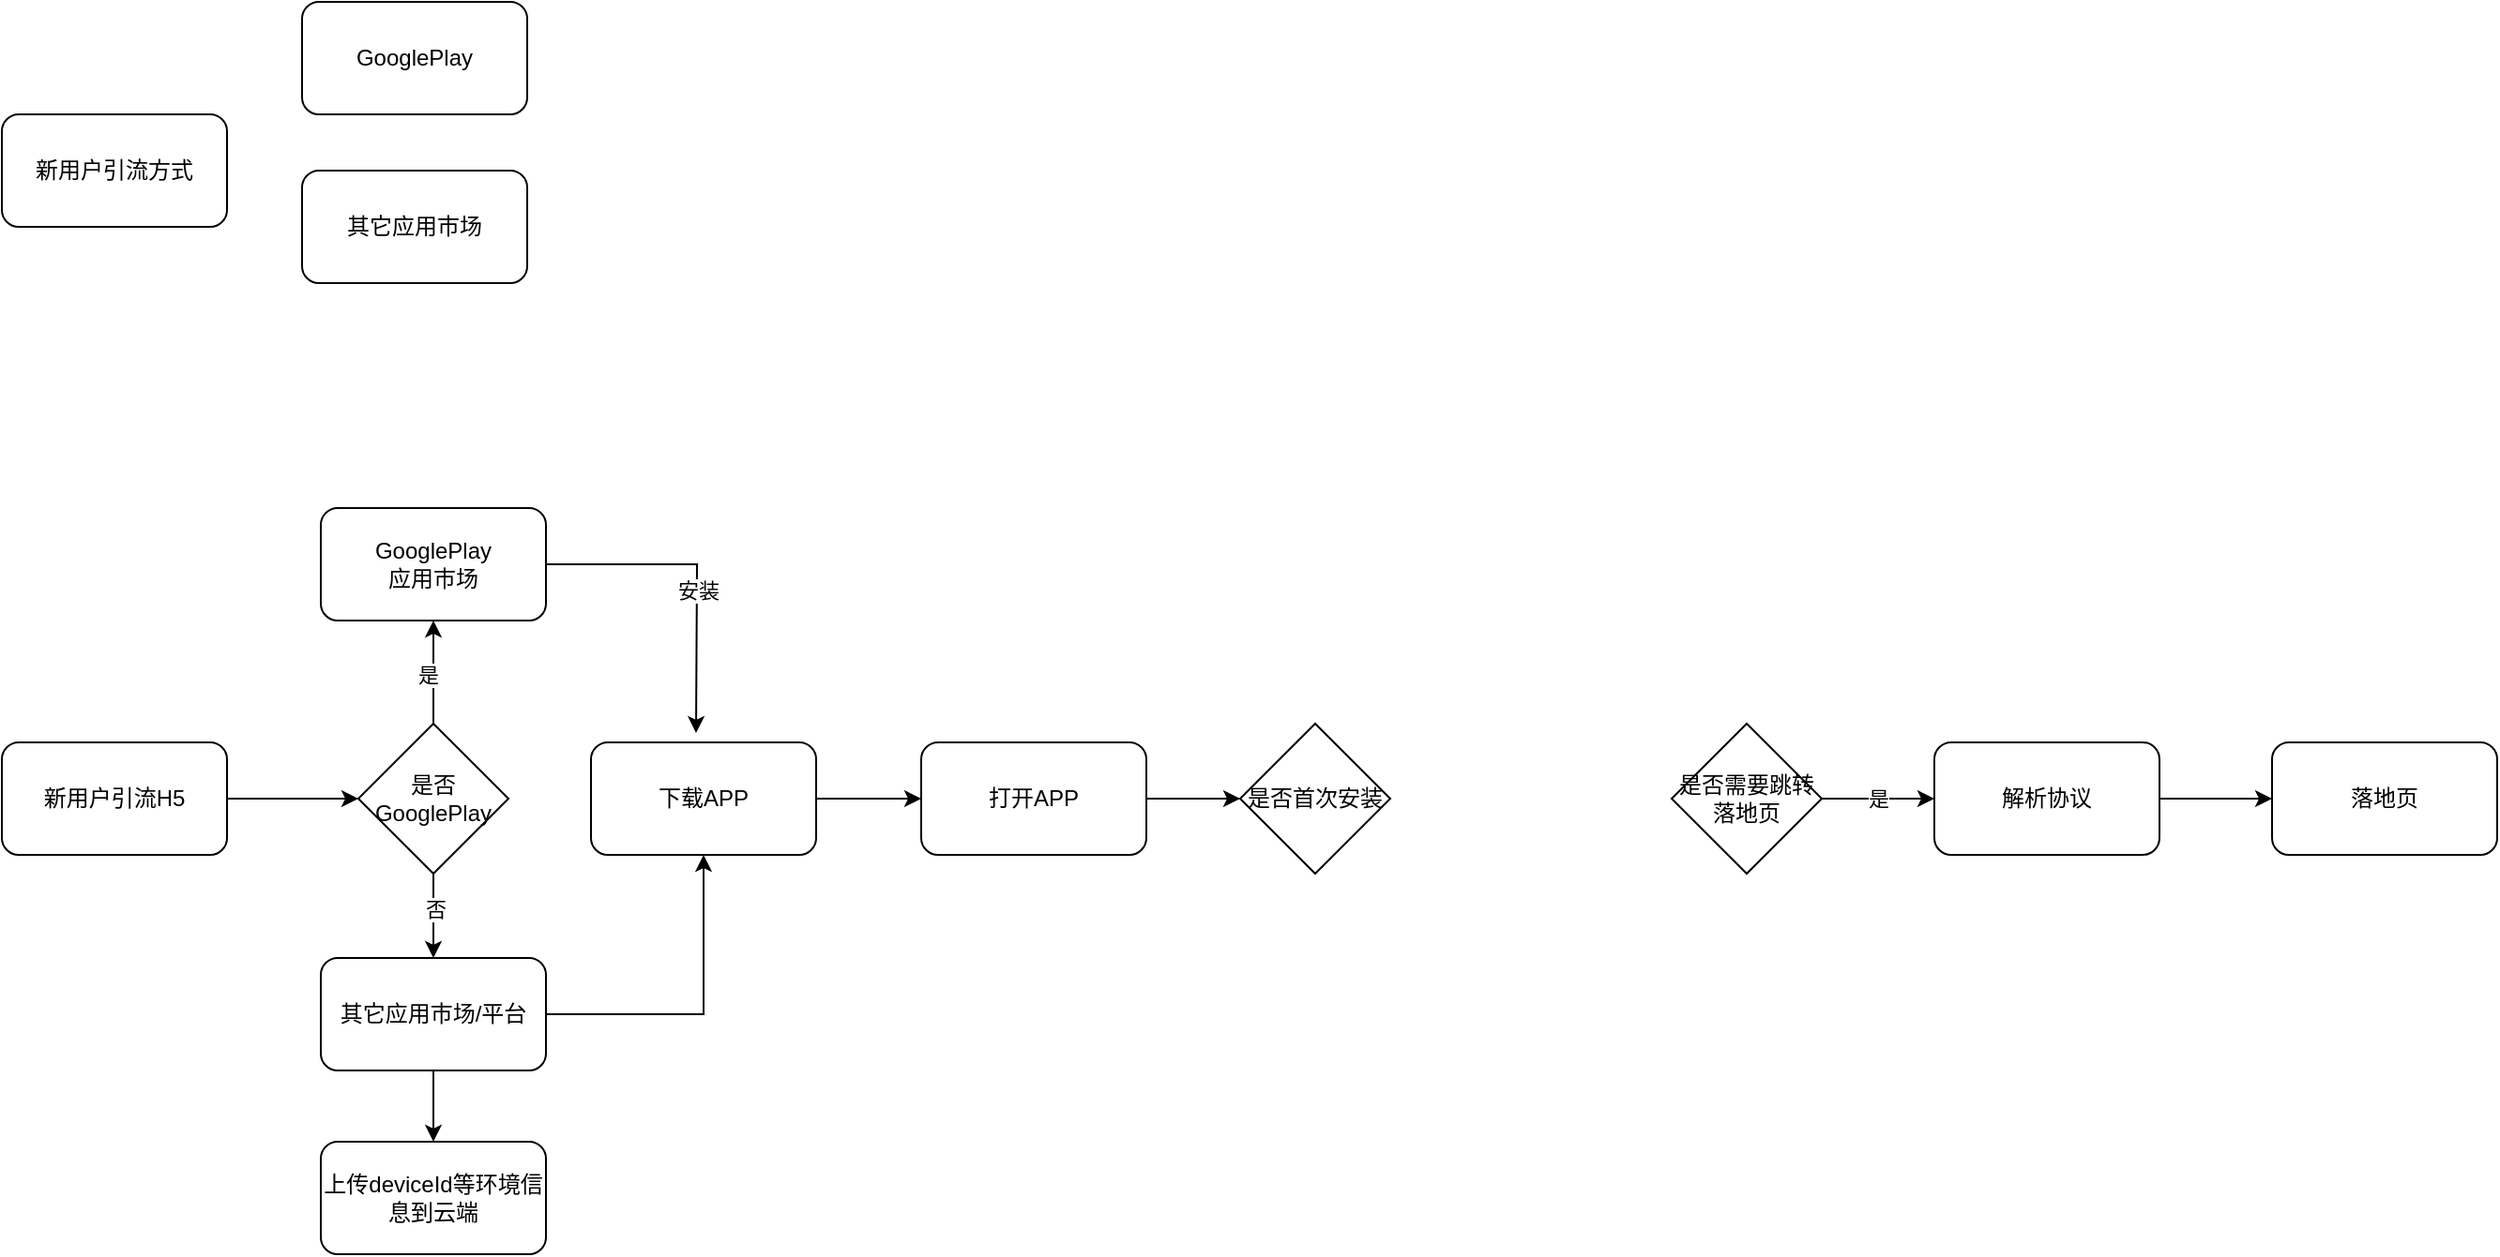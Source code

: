 <mxfile version="14.8.4" type="github">
  <diagram id="c8v-kaahiSLXKQiEAVcO" name="Page-1">
    <mxGraphModel dx="1251" dy="811" grid="1" gridSize="10" guides="1" tooltips="1" connect="1" arrows="1" fold="1" page="1" pageScale="1" pageWidth="827" pageHeight="1169" math="0" shadow="0">
      <root>
        <mxCell id="0" />
        <mxCell id="1" parent="0" />
        <mxCell id="pL3rWaC8xF-uQzeE3CF4-5" value="" style="edgeStyle=orthogonalEdgeStyle;rounded=0;orthogonalLoop=1;jettySize=auto;html=1;" parent="1" source="pL3rWaC8xF-uQzeE3CF4-1" target="pL3rWaC8xF-uQzeE3CF4-3" edge="1">
          <mxGeometry relative="1" as="geometry" />
        </mxCell>
        <mxCell id="pL3rWaC8xF-uQzeE3CF4-1" value="新用户引流H5" style="rounded=1;whiteSpace=wrap;html=1;" parent="1" vertex="1">
          <mxGeometry x="40" y="525" width="120" height="60" as="geometry" />
        </mxCell>
        <mxCell id="pL3rWaC8xF-uQzeE3CF4-8" value="" style="edgeStyle=orthogonalEdgeStyle;rounded=0;orthogonalLoop=1;jettySize=auto;html=1;" parent="1" source="pL3rWaC8xF-uQzeE3CF4-2" edge="1">
          <mxGeometry relative="1" as="geometry">
            <mxPoint x="410" y="520" as="targetPoint" />
          </mxGeometry>
        </mxCell>
        <mxCell id="pL3rWaC8xF-uQzeE3CF4-9" value="安装" style="edgeLabel;html=1;align=center;verticalAlign=middle;resizable=0;points=[];" parent="pL3rWaC8xF-uQzeE3CF4-8" vertex="1" connectable="0">
          <mxGeometry x="0.1" relative="1" as="geometry">
            <mxPoint as="offset" />
          </mxGeometry>
        </mxCell>
        <mxCell id="pL3rWaC8xF-uQzeE3CF4-2" value="GooglePlay&lt;br&gt;应用市场" style="rounded=1;whiteSpace=wrap;html=1;" parent="1" vertex="1">
          <mxGeometry x="210" y="400" width="120" height="60" as="geometry" />
        </mxCell>
        <mxCell id="pL3rWaC8xF-uQzeE3CF4-6" value="" style="edgeStyle=orthogonalEdgeStyle;rounded=0;orthogonalLoop=1;jettySize=auto;html=1;" parent="1" source="pL3rWaC8xF-uQzeE3CF4-3" target="pL3rWaC8xF-uQzeE3CF4-2" edge="1">
          <mxGeometry relative="1" as="geometry" />
        </mxCell>
        <mxCell id="pL3rWaC8xF-uQzeE3CF4-7" value="是" style="edgeLabel;html=1;align=center;verticalAlign=middle;resizable=0;points=[];" parent="pL3rWaC8xF-uQzeE3CF4-6" vertex="1" connectable="0">
          <mxGeometry x="-0.057" y="3" relative="1" as="geometry">
            <mxPoint as="offset" />
          </mxGeometry>
        </mxCell>
        <mxCell id="2cekDdc-D5DSVQ62kh15-2" value="" style="edgeStyle=orthogonalEdgeStyle;rounded=0;orthogonalLoop=1;jettySize=auto;html=1;" edge="1" parent="1" source="pL3rWaC8xF-uQzeE3CF4-3" target="2cekDdc-D5DSVQ62kh15-1">
          <mxGeometry relative="1" as="geometry" />
        </mxCell>
        <mxCell id="2cekDdc-D5DSVQ62kh15-3" value="否" style="edgeLabel;html=1;align=center;verticalAlign=middle;resizable=0;points=[];" vertex="1" connectable="0" parent="2cekDdc-D5DSVQ62kh15-2">
          <mxGeometry x="-0.156" y="1" relative="1" as="geometry">
            <mxPoint as="offset" />
          </mxGeometry>
        </mxCell>
        <mxCell id="pL3rWaC8xF-uQzeE3CF4-3" value="是否GooglePlay" style="rhombus;whiteSpace=wrap;html=1;" parent="1" vertex="1">
          <mxGeometry x="230" y="515" width="80" height="80" as="geometry" />
        </mxCell>
        <mxCell id="pL3rWaC8xF-uQzeE3CF4-11" value="" style="edgeStyle=orthogonalEdgeStyle;rounded=0;orthogonalLoop=1;jettySize=auto;html=1;" parent="1" source="pL3rWaC8xF-uQzeE3CF4-4" target="pL3rWaC8xF-uQzeE3CF4-10" edge="1">
          <mxGeometry relative="1" as="geometry" />
        </mxCell>
        <mxCell id="pL3rWaC8xF-uQzeE3CF4-4" value="打开APP" style="rounded=1;whiteSpace=wrap;html=1;" parent="1" vertex="1">
          <mxGeometry x="530" y="525" width="120" height="60" as="geometry" />
        </mxCell>
        <mxCell id="pL3rWaC8xF-uQzeE3CF4-10" value="是否首次安装" style="rhombus;whiteSpace=wrap;html=1;" parent="1" vertex="1">
          <mxGeometry x="700" y="515" width="80" height="80" as="geometry" />
        </mxCell>
        <mxCell id="pL3rWaC8xF-uQzeE3CF4-22" value="" style="edgeStyle=orthogonalEdgeStyle;rounded=0;orthogonalLoop=1;jettySize=auto;html=1;" parent="1" source="pL3rWaC8xF-uQzeE3CF4-12" target="pL3rWaC8xF-uQzeE3CF4-21" edge="1">
          <mxGeometry relative="1" as="geometry" />
        </mxCell>
        <mxCell id="pL3rWaC8xF-uQzeE3CF4-12" value="解析协议" style="rounded=1;whiteSpace=wrap;html=1;" parent="1" vertex="1">
          <mxGeometry x="1070" y="525" width="120" height="60" as="geometry" />
        </mxCell>
        <mxCell id="pL3rWaC8xF-uQzeE3CF4-20" value="是" style="edgeStyle=orthogonalEdgeStyle;rounded=0;orthogonalLoop=1;jettySize=auto;html=1;" parent="1" source="pL3rWaC8xF-uQzeE3CF4-17" target="pL3rWaC8xF-uQzeE3CF4-12" edge="1">
          <mxGeometry relative="1" as="geometry" />
        </mxCell>
        <mxCell id="pL3rWaC8xF-uQzeE3CF4-17" value="&lt;span&gt;是否需要跳转落地页&lt;/span&gt;" style="rhombus;whiteSpace=wrap;html=1;" parent="1" vertex="1">
          <mxGeometry x="930" y="515" width="80" height="80" as="geometry" />
        </mxCell>
        <mxCell id="pL3rWaC8xF-uQzeE3CF4-21" value="落地页" style="rounded=1;whiteSpace=wrap;html=1;" parent="1" vertex="1">
          <mxGeometry x="1250" y="525" width="120" height="60" as="geometry" />
        </mxCell>
        <mxCell id="pL3rWaC8xF-uQzeE3CF4-24" value="新用户引流方式" style="rounded=1;whiteSpace=wrap;html=1;" parent="1" vertex="1">
          <mxGeometry x="40" y="190" width="120" height="60" as="geometry" />
        </mxCell>
        <mxCell id="qYeLWqNCIOdVvi3a4GDq-1" value="GooglePlay" style="rounded=1;whiteSpace=wrap;html=1;" parent="1" vertex="1">
          <mxGeometry x="200" y="130" width="120" height="60" as="geometry" />
        </mxCell>
        <mxCell id="qYeLWqNCIOdVvi3a4GDq-2" value="其它应用市场" style="rounded=1;whiteSpace=wrap;html=1;" parent="1" vertex="1">
          <mxGeometry x="200" y="220" width="120" height="60" as="geometry" />
        </mxCell>
        <mxCell id="2cekDdc-D5DSVQ62kh15-5" value="" style="edgeStyle=orthogonalEdgeStyle;rounded=0;orthogonalLoop=1;jettySize=auto;html=1;" edge="1" parent="1" source="2cekDdc-D5DSVQ62kh15-1" target="2cekDdc-D5DSVQ62kh15-4">
          <mxGeometry relative="1" as="geometry" />
        </mxCell>
        <mxCell id="2cekDdc-D5DSVQ62kh15-7" value="" style="edgeStyle=orthogonalEdgeStyle;rounded=0;orthogonalLoop=1;jettySize=auto;html=1;" edge="1" parent="1" source="2cekDdc-D5DSVQ62kh15-1" target="2cekDdc-D5DSVQ62kh15-6">
          <mxGeometry relative="1" as="geometry" />
        </mxCell>
        <mxCell id="2cekDdc-D5DSVQ62kh15-1" value="其它应用市场/平台" style="rounded=1;whiteSpace=wrap;html=1;" vertex="1" parent="1">
          <mxGeometry x="210" y="640" width="120" height="60" as="geometry" />
        </mxCell>
        <mxCell id="2cekDdc-D5DSVQ62kh15-4" value="上传deviceId等环境信息到云端" style="rounded=1;whiteSpace=wrap;html=1;" vertex="1" parent="1">
          <mxGeometry x="210" y="738" width="120" height="60" as="geometry" />
        </mxCell>
        <mxCell id="2cekDdc-D5DSVQ62kh15-8" value="" style="edgeStyle=orthogonalEdgeStyle;rounded=0;orthogonalLoop=1;jettySize=auto;html=1;" edge="1" parent="1" source="2cekDdc-D5DSVQ62kh15-6" target="pL3rWaC8xF-uQzeE3CF4-4">
          <mxGeometry relative="1" as="geometry" />
        </mxCell>
        <mxCell id="2cekDdc-D5DSVQ62kh15-6" value="下载APP" style="rounded=1;whiteSpace=wrap;html=1;" vertex="1" parent="1">
          <mxGeometry x="354" y="525" width="120" height="60" as="geometry" />
        </mxCell>
      </root>
    </mxGraphModel>
  </diagram>
</mxfile>
